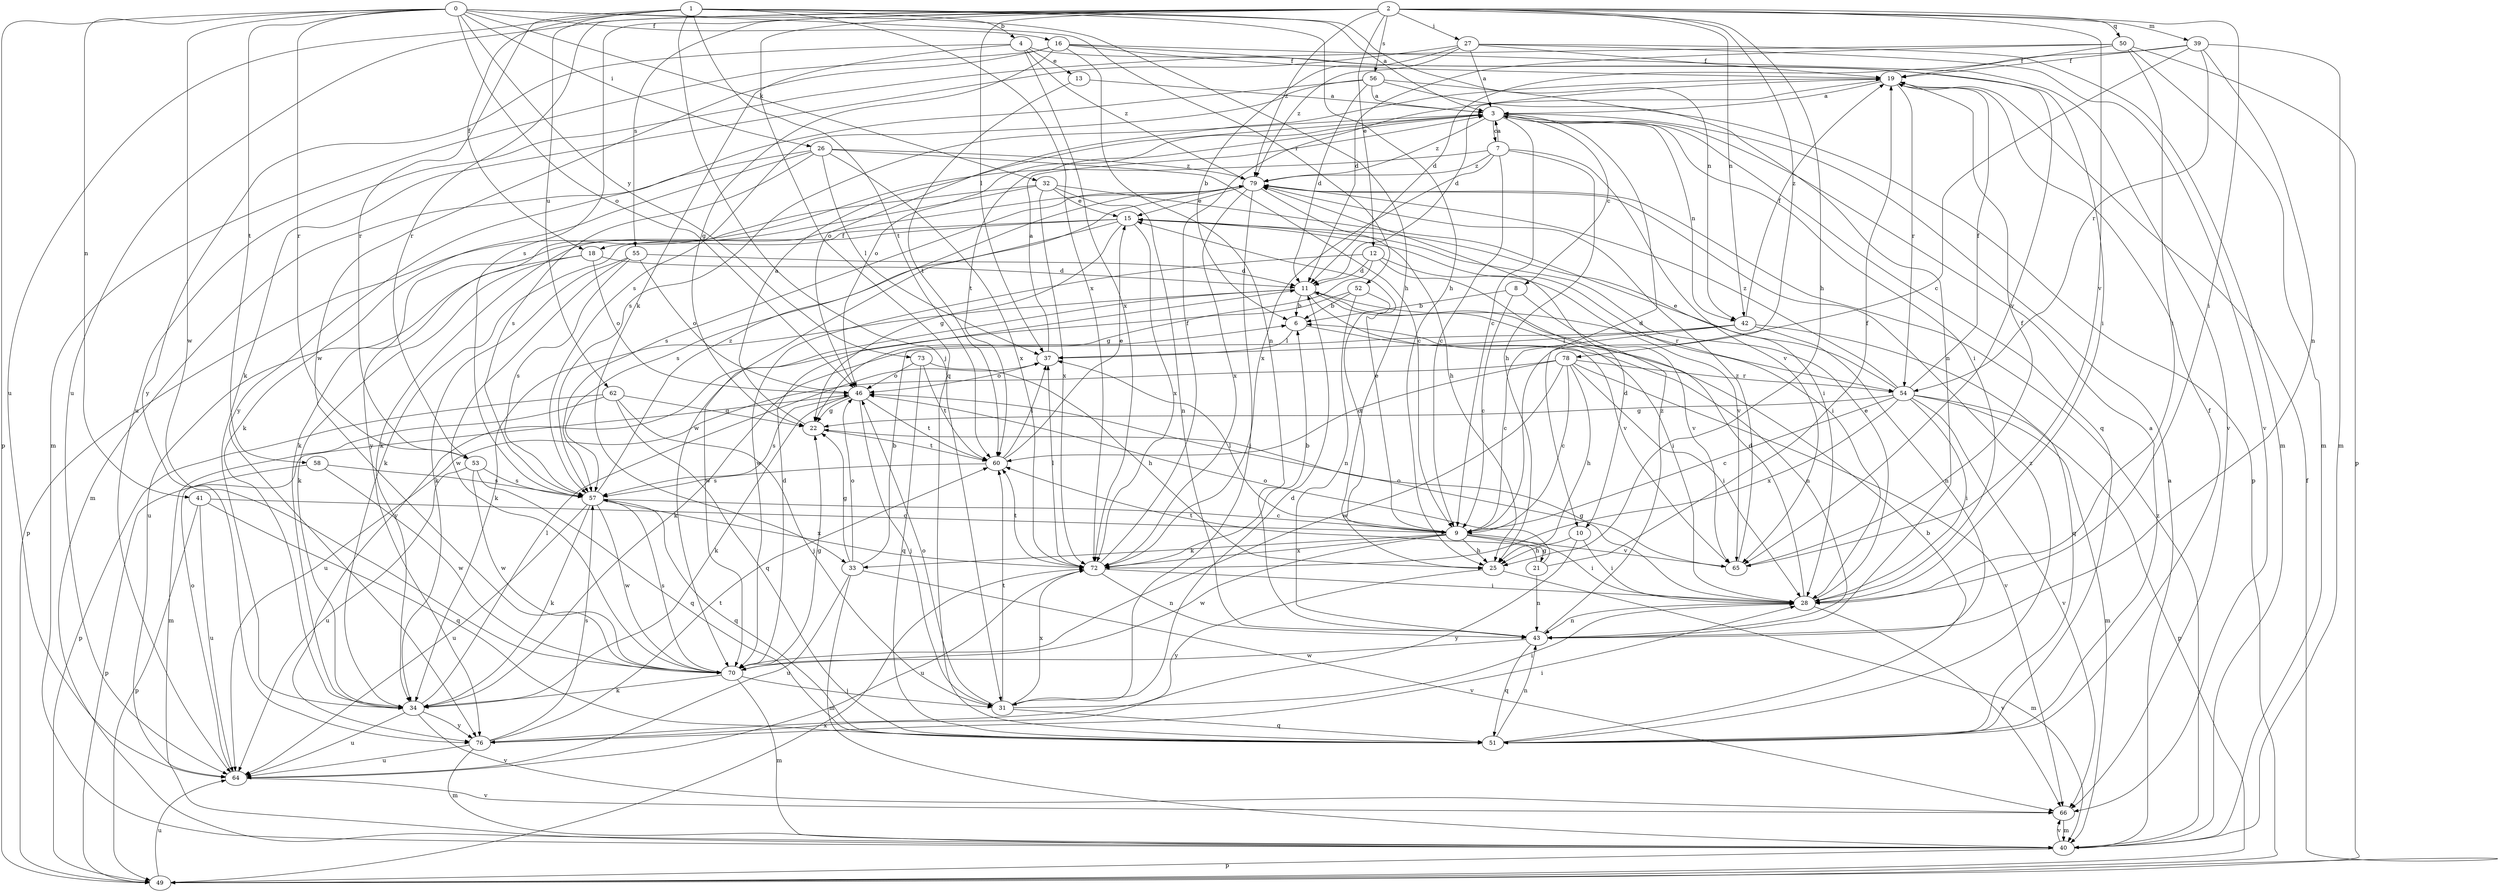 strict digraph  {
0;
1;
2;
3;
4;
6;
7;
8;
9;
10;
11;
12;
13;
15;
16;
18;
19;
21;
22;
25;
26;
27;
28;
31;
32;
33;
34;
37;
39;
40;
41;
42;
43;
46;
49;
50;
51;
52;
53;
54;
55;
56;
57;
58;
60;
62;
64;
65;
66;
70;
72;
73;
76;
78;
79;
0 -> 16  [label=f];
0 -> 25  [label=h];
0 -> 26  [label=i];
0 -> 32  [label=k];
0 -> 41  [label=n];
0 -> 46  [label=o];
0 -> 49  [label=p];
0 -> 52  [label=r];
0 -> 53  [label=r];
0 -> 58  [label=t];
0 -> 70  [label=w];
0 -> 73  [label=y];
1 -> 3  [label=a];
1 -> 4  [label=b];
1 -> 18  [label=f];
1 -> 25  [label=h];
1 -> 31  [label=j];
1 -> 42  [label=n];
1 -> 53  [label=r];
1 -> 60  [label=t];
1 -> 62  [label=u];
1 -> 64  [label=u];
1 -> 72  [label=x];
2 -> 12  [label=e];
2 -> 25  [label=h];
2 -> 27  [label=i];
2 -> 28  [label=i];
2 -> 37  [label=l];
2 -> 39  [label=m];
2 -> 42  [label=n];
2 -> 50  [label=q];
2 -> 51  [label=q];
2 -> 53  [label=r];
2 -> 55  [label=s];
2 -> 56  [label=s];
2 -> 57  [label=s];
2 -> 64  [label=u];
2 -> 65  [label=v];
2 -> 78  [label=z];
2 -> 79  [label=z];
3 -> 7  [label=c];
3 -> 8  [label=c];
3 -> 9  [label=c];
3 -> 10  [label=d];
3 -> 28  [label=i];
3 -> 42  [label=n];
3 -> 46  [label=o];
3 -> 51  [label=q];
3 -> 57  [label=s];
3 -> 60  [label=t];
3 -> 79  [label=z];
4 -> 13  [label=e];
4 -> 28  [label=i];
4 -> 33  [label=k];
4 -> 72  [label=x];
4 -> 76  [label=y];
4 -> 79  [label=z];
6 -> 37  [label=l];
6 -> 43  [label=n];
7 -> 3  [label=a];
7 -> 9  [label=c];
7 -> 25  [label=h];
7 -> 65  [label=v];
7 -> 72  [label=x];
7 -> 76  [label=y];
7 -> 79  [label=z];
8 -> 6  [label=b];
8 -> 9  [label=c];
8 -> 65  [label=v];
9 -> 15  [label=e];
9 -> 21  [label=g];
9 -> 25  [label=h];
9 -> 28  [label=i];
9 -> 33  [label=k];
9 -> 37  [label=l];
9 -> 65  [label=v];
9 -> 70  [label=w];
9 -> 72  [label=x];
10 -> 25  [label=h];
10 -> 28  [label=i];
10 -> 76  [label=y];
11 -> 6  [label=b];
11 -> 28  [label=i];
11 -> 34  [label=k];
11 -> 54  [label=r];
11 -> 65  [label=v];
11 -> 70  [label=w];
12 -> 10  [label=d];
12 -> 11  [label=d];
12 -> 22  [label=g];
12 -> 65  [label=v];
12 -> 70  [label=w];
13 -> 3  [label=a];
13 -> 60  [label=t];
15 -> 18  [label=f];
15 -> 22  [label=g];
15 -> 28  [label=i];
15 -> 34  [label=k];
15 -> 57  [label=s];
15 -> 72  [label=x];
16 -> 19  [label=f];
16 -> 22  [label=g];
16 -> 40  [label=m];
16 -> 43  [label=n];
16 -> 65  [label=v];
16 -> 66  [label=v];
16 -> 70  [label=w];
18 -> 11  [label=d];
18 -> 34  [label=k];
18 -> 46  [label=o];
18 -> 64  [label=u];
19 -> 3  [label=a];
19 -> 11  [label=d];
19 -> 46  [label=o];
19 -> 54  [label=r];
21 -> 19  [label=f];
21 -> 43  [label=n];
21 -> 46  [label=o];
21 -> 60  [label=t];
22 -> 3  [label=a];
22 -> 60  [label=t];
25 -> 40  [label=m];
25 -> 76  [label=y];
26 -> 9  [label=c];
26 -> 34  [label=k];
26 -> 37  [label=l];
26 -> 40  [label=m];
26 -> 57  [label=s];
26 -> 72  [label=x];
26 -> 79  [label=z];
27 -> 3  [label=a];
27 -> 6  [label=b];
27 -> 19  [label=f];
27 -> 34  [label=k];
27 -> 40  [label=m];
27 -> 66  [label=v];
27 -> 79  [label=z];
28 -> 11  [label=d];
28 -> 15  [label=e];
28 -> 22  [label=g];
28 -> 43  [label=n];
28 -> 66  [label=v];
31 -> 11  [label=d];
31 -> 28  [label=i];
31 -> 46  [label=o];
31 -> 51  [label=q];
31 -> 60  [label=t];
31 -> 72  [label=x];
32 -> 15  [label=e];
32 -> 28  [label=i];
32 -> 34  [label=k];
32 -> 43  [label=n];
32 -> 49  [label=p];
32 -> 72  [label=x];
33 -> 6  [label=b];
33 -> 22  [label=g];
33 -> 40  [label=m];
33 -> 46  [label=o];
33 -> 64  [label=u];
33 -> 66  [label=v];
34 -> 37  [label=l];
34 -> 64  [label=u];
34 -> 66  [label=v];
34 -> 76  [label=y];
37 -> 3  [label=a];
37 -> 46  [label=o];
39 -> 9  [label=c];
39 -> 11  [label=d];
39 -> 19  [label=f];
39 -> 40  [label=m];
39 -> 43  [label=n];
39 -> 54  [label=r];
40 -> 3  [label=a];
40 -> 49  [label=p];
40 -> 66  [label=v];
40 -> 79  [label=z];
41 -> 9  [label=c];
41 -> 49  [label=p];
41 -> 51  [label=q];
41 -> 64  [label=u];
42 -> 9  [label=c];
42 -> 19  [label=f];
42 -> 34  [label=k];
42 -> 37  [label=l];
42 -> 43  [label=n];
42 -> 51  [label=q];
43 -> 51  [label=q];
43 -> 70  [label=w];
43 -> 79  [label=z];
46 -> 22  [label=g];
46 -> 31  [label=j];
46 -> 34  [label=k];
46 -> 57  [label=s];
46 -> 60  [label=t];
49 -> 19  [label=f];
49 -> 64  [label=u];
49 -> 72  [label=x];
50 -> 11  [label=d];
50 -> 19  [label=f];
50 -> 28  [label=i];
50 -> 40  [label=m];
50 -> 49  [label=p];
50 -> 64  [label=u];
51 -> 3  [label=a];
51 -> 6  [label=b];
51 -> 19  [label=f];
51 -> 43  [label=n];
51 -> 79  [label=z];
52 -> 6  [label=b];
52 -> 9  [label=c];
52 -> 43  [label=n];
52 -> 76  [label=y];
53 -> 51  [label=q];
53 -> 57  [label=s];
53 -> 64  [label=u];
53 -> 70  [label=w];
54 -> 9  [label=c];
54 -> 15  [label=e];
54 -> 19  [label=f];
54 -> 22  [label=g];
54 -> 28  [label=i];
54 -> 40  [label=m];
54 -> 49  [label=p];
54 -> 66  [label=v];
54 -> 72  [label=x];
54 -> 79  [label=z];
55 -> 11  [label=d];
55 -> 34  [label=k];
55 -> 46  [label=o];
55 -> 57  [label=s];
55 -> 70  [label=w];
56 -> 3  [label=a];
56 -> 11  [label=d];
56 -> 43  [label=n];
56 -> 49  [label=p];
56 -> 57  [label=s];
56 -> 76  [label=y];
57 -> 9  [label=c];
57 -> 34  [label=k];
57 -> 51  [label=q];
57 -> 64  [label=u];
57 -> 70  [label=w];
57 -> 72  [label=x];
57 -> 79  [label=z];
58 -> 49  [label=p];
58 -> 57  [label=s];
58 -> 70  [label=w];
60 -> 15  [label=e];
60 -> 37  [label=l];
60 -> 57  [label=s];
62 -> 22  [label=g];
62 -> 31  [label=j];
62 -> 40  [label=m];
62 -> 49  [label=p];
62 -> 51  [label=q];
64 -> 46  [label=o];
64 -> 66  [label=v];
65 -> 19  [label=f];
65 -> 46  [label=o];
65 -> 79  [label=z];
66 -> 40  [label=m];
70 -> 11  [label=d];
70 -> 22  [label=g];
70 -> 31  [label=j];
70 -> 34  [label=k];
70 -> 40  [label=m];
70 -> 57  [label=s];
72 -> 6  [label=b];
72 -> 19  [label=f];
72 -> 28  [label=i];
72 -> 37  [label=l];
72 -> 43  [label=n];
72 -> 60  [label=t];
72 -> 64  [label=u];
73 -> 25  [label=h];
73 -> 46  [label=o];
73 -> 51  [label=q];
73 -> 60  [label=t];
76 -> 28  [label=i];
76 -> 40  [label=m];
76 -> 57  [label=s];
76 -> 60  [label=t];
76 -> 64  [label=u];
78 -> 9  [label=c];
78 -> 25  [label=h];
78 -> 28  [label=i];
78 -> 54  [label=r];
78 -> 60  [label=t];
78 -> 64  [label=u];
78 -> 66  [label=v];
78 -> 70  [label=w];
79 -> 15  [label=e];
79 -> 25  [label=h];
79 -> 31  [label=j];
79 -> 34  [label=k];
79 -> 57  [label=s];
79 -> 70  [label=w];
79 -> 72  [label=x];
}
